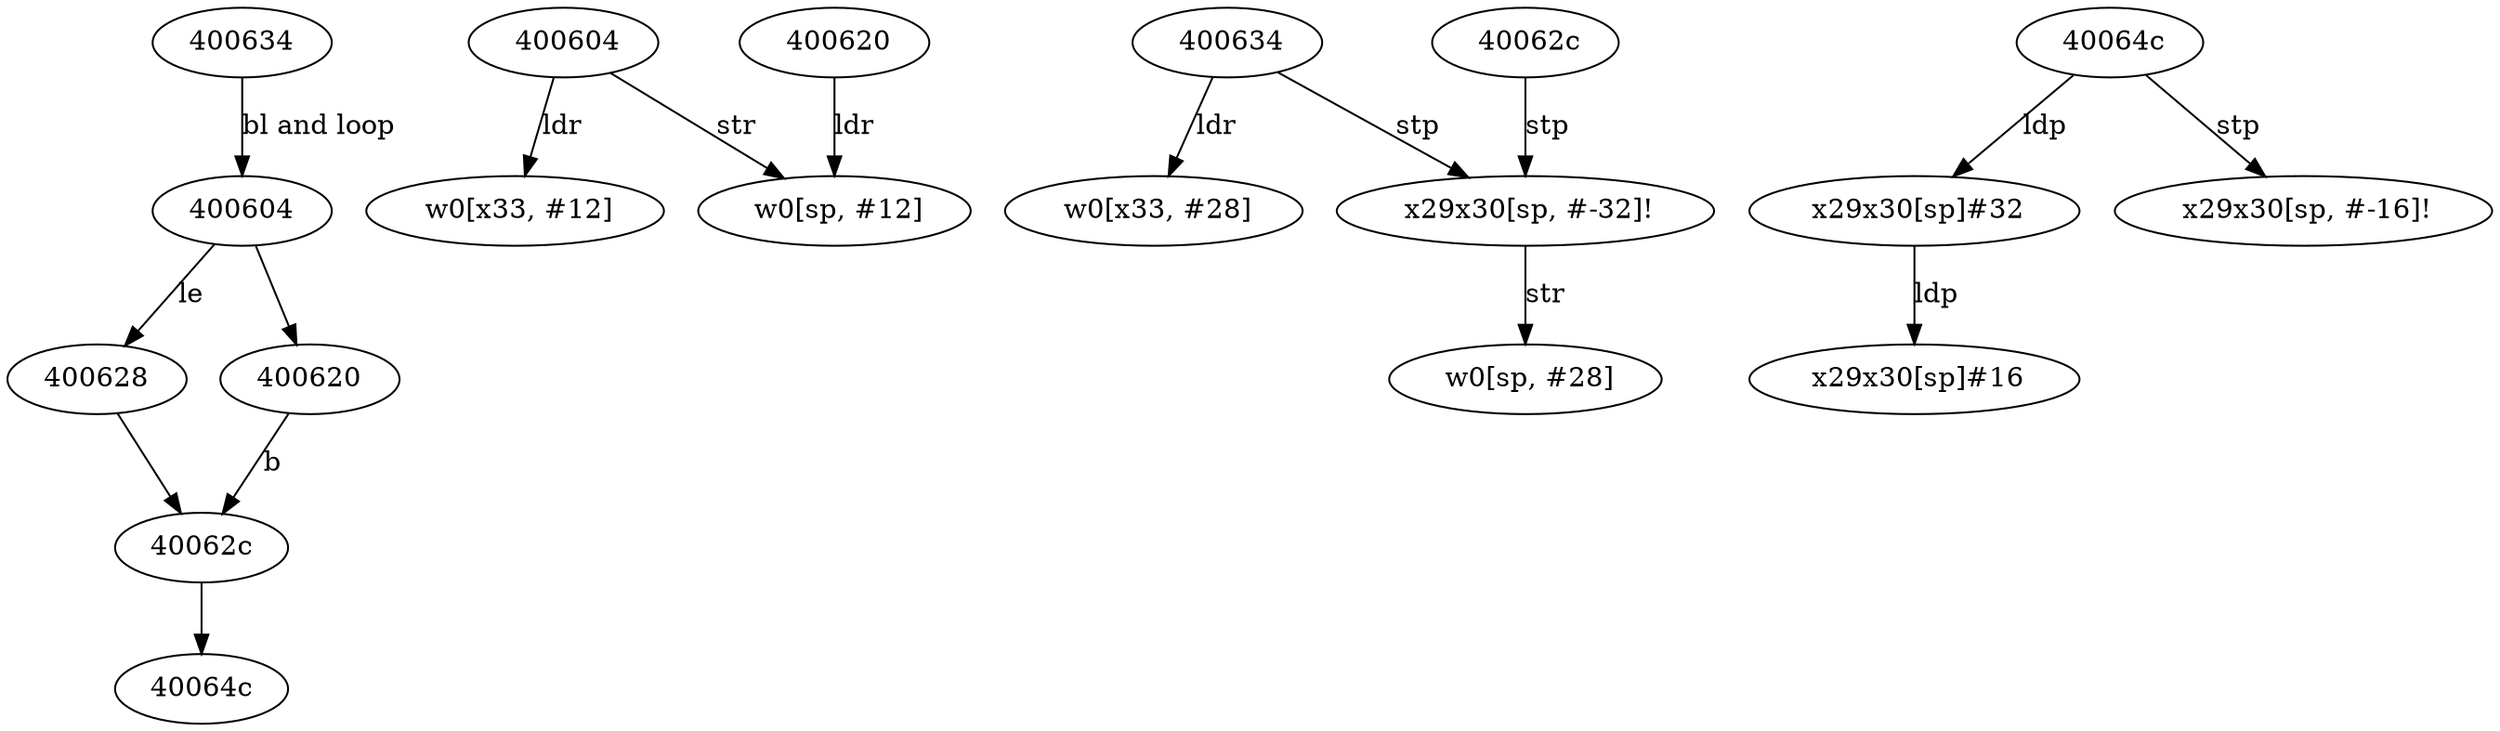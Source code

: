 digraph single_block {
	400634 -> 400604 [label="bl and loop"]
	400604 -> 400628 [label=le]
	400604 -> 400620 [label=""]
	400620 -> "40062c" [label=b]
	400628 -> "40062c" [label=""]
	"40062c" -> "40064c" [label=""]
	" 400604" -> " w0[x33, #12]" [label="ldr "]
	" 400620" -> " w0[sp, #12]" [label="ldr "]
	" 400634" -> " w0[x33, #28]" [label="ldr "]
	" 40064c" -> " x29x30[sp]#32" [label="ldp "]
	" x29x30[sp]#32" -> " x29x30[sp]#16" [label="ldp "]
	" 400604" -> " w0[sp, #12]" [label="str "]
	" 40062c" -> " x29x30[sp, #-32]!" [label="stp "]
	" 400634" -> " x29x30[sp, #-32]!" [label="stp "]
	" x29x30[sp, #-32]!" -> " w0[sp, #28]" [label="str "]
	" 40064c" -> " x29x30[sp, #-16]!" [label="stp "]
}

